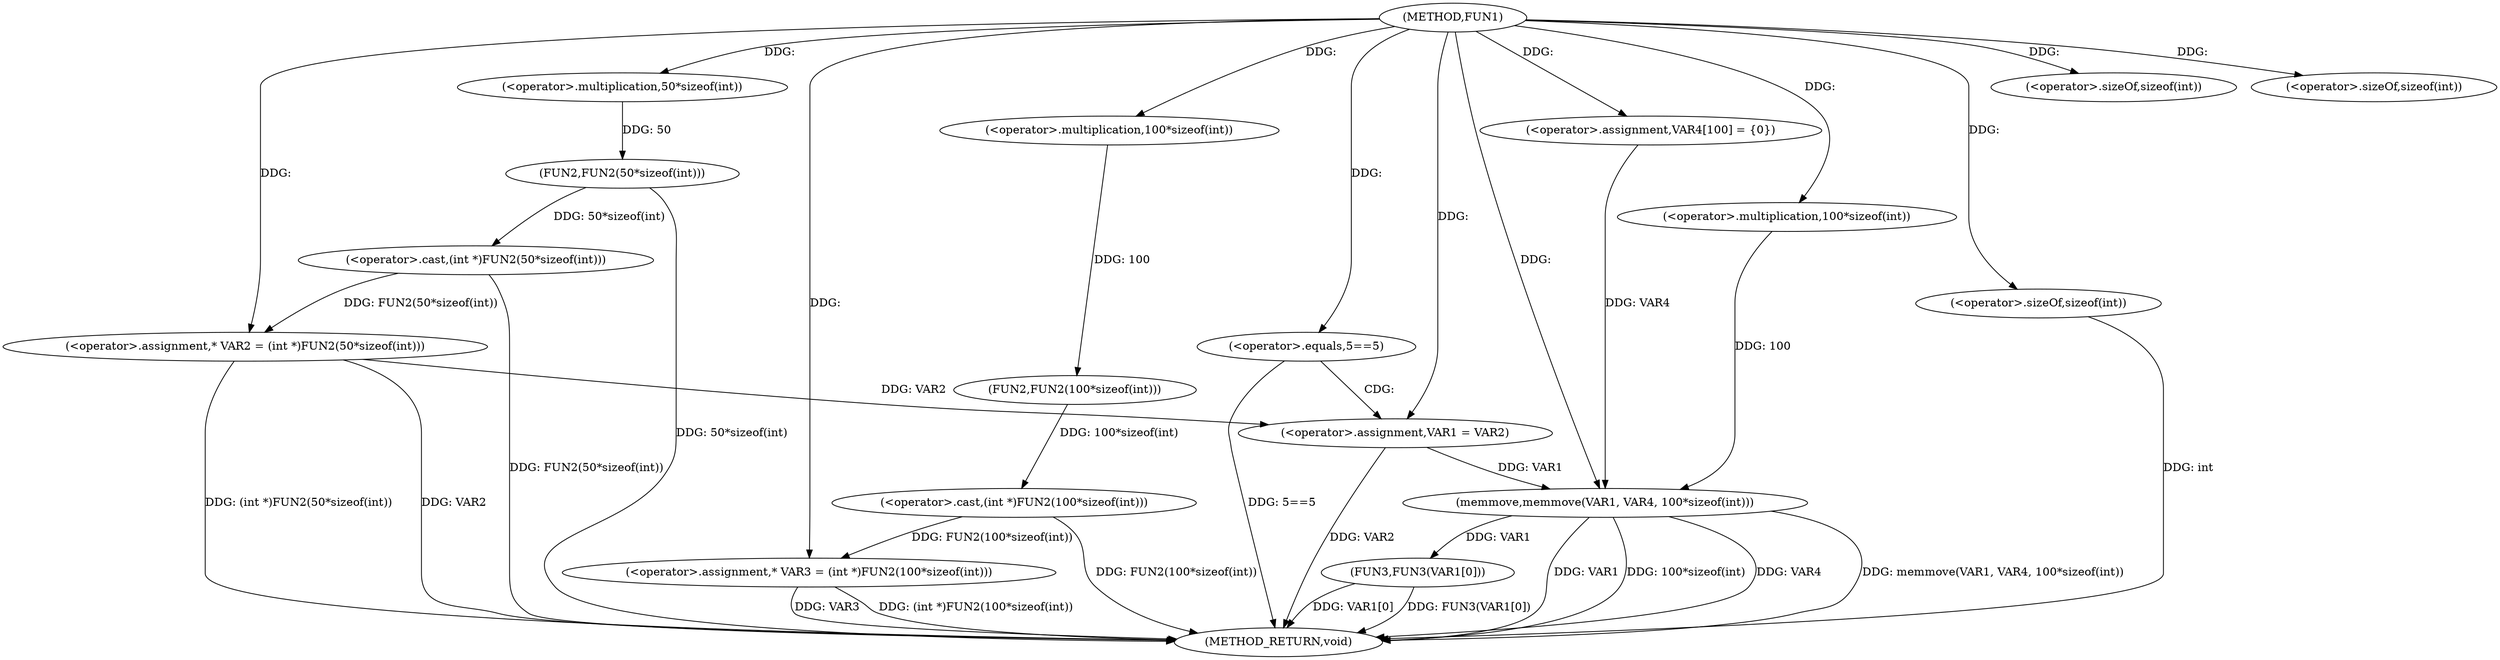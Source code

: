 digraph FUN1 {  
"1000100" [label = "(METHOD,FUN1)" ]
"1000146" [label = "(METHOD_RETURN,void)" ]
"1000104" [label = "(<operator>.assignment,* VAR2 = (int *)FUN2(50*sizeof(int)))" ]
"1000106" [label = "(<operator>.cast,(int *)FUN2(50*sizeof(int)))" ]
"1000108" [label = "(FUN2,FUN2(50*sizeof(int)))" ]
"1000109" [label = "(<operator>.multiplication,50*sizeof(int))" ]
"1000111" [label = "(<operator>.sizeOf,sizeof(int))" ]
"1000114" [label = "(<operator>.assignment,* VAR3 = (int *)FUN2(100*sizeof(int)))" ]
"1000116" [label = "(<operator>.cast,(int *)FUN2(100*sizeof(int)))" ]
"1000118" [label = "(FUN2,FUN2(100*sizeof(int)))" ]
"1000119" [label = "(<operator>.multiplication,100*sizeof(int))" ]
"1000121" [label = "(<operator>.sizeOf,sizeof(int))" ]
"1000124" [label = "(<operator>.equals,5==5)" ]
"1000128" [label = "(<operator>.assignment,VAR1 = VAR2)" ]
"1000133" [label = "(<operator>.assignment,VAR4[100] = {0})" ]
"1000135" [label = "(memmove,memmove(VAR1, VAR4, 100*sizeof(int)))" ]
"1000138" [label = "(<operator>.multiplication,100*sizeof(int))" ]
"1000140" [label = "(<operator>.sizeOf,sizeof(int))" ]
"1000142" [label = "(FUN3,FUN3(VAR1[0]))" ]
  "1000128" -> "1000146"  [ label = "DDG: VAR2"] 
  "1000142" -> "1000146"  [ label = "DDG: FUN3(VAR1[0])"] 
  "1000106" -> "1000146"  [ label = "DDG: FUN2(50*sizeof(int))"] 
  "1000104" -> "1000146"  [ label = "DDG: VAR2"] 
  "1000140" -> "1000146"  [ label = "DDG: int"] 
  "1000114" -> "1000146"  [ label = "DDG: VAR3"] 
  "1000116" -> "1000146"  [ label = "DDG: FUN2(100*sizeof(int))"] 
  "1000135" -> "1000146"  [ label = "DDG: memmove(VAR1, VAR4, 100*sizeof(int))"] 
  "1000114" -> "1000146"  [ label = "DDG: (int *)FUN2(100*sizeof(int))"] 
  "1000124" -> "1000146"  [ label = "DDG: 5==5"] 
  "1000142" -> "1000146"  [ label = "DDG: VAR1[0]"] 
  "1000135" -> "1000146"  [ label = "DDG: VAR1"] 
  "1000135" -> "1000146"  [ label = "DDG: 100*sizeof(int)"] 
  "1000135" -> "1000146"  [ label = "DDG: VAR4"] 
  "1000104" -> "1000146"  [ label = "DDG: (int *)FUN2(50*sizeof(int))"] 
  "1000108" -> "1000146"  [ label = "DDG: 50*sizeof(int)"] 
  "1000106" -> "1000104"  [ label = "DDG: FUN2(50*sizeof(int))"] 
  "1000100" -> "1000104"  [ label = "DDG: "] 
  "1000108" -> "1000106"  [ label = "DDG: 50*sizeof(int)"] 
  "1000109" -> "1000108"  [ label = "DDG: 50"] 
  "1000100" -> "1000109"  [ label = "DDG: "] 
  "1000100" -> "1000111"  [ label = "DDG: "] 
  "1000116" -> "1000114"  [ label = "DDG: FUN2(100*sizeof(int))"] 
  "1000100" -> "1000114"  [ label = "DDG: "] 
  "1000118" -> "1000116"  [ label = "DDG: 100*sizeof(int)"] 
  "1000119" -> "1000118"  [ label = "DDG: 100"] 
  "1000100" -> "1000119"  [ label = "DDG: "] 
  "1000100" -> "1000121"  [ label = "DDG: "] 
  "1000100" -> "1000124"  [ label = "DDG: "] 
  "1000104" -> "1000128"  [ label = "DDG: VAR2"] 
  "1000100" -> "1000128"  [ label = "DDG: "] 
  "1000100" -> "1000133"  [ label = "DDG: "] 
  "1000128" -> "1000135"  [ label = "DDG: VAR1"] 
  "1000100" -> "1000135"  [ label = "DDG: "] 
  "1000133" -> "1000135"  [ label = "DDG: VAR4"] 
  "1000138" -> "1000135"  [ label = "DDG: 100"] 
  "1000100" -> "1000138"  [ label = "DDG: "] 
  "1000100" -> "1000140"  [ label = "DDG: "] 
  "1000135" -> "1000142"  [ label = "DDG: VAR1"] 
  "1000124" -> "1000128"  [ label = "CDG: "] 
}
